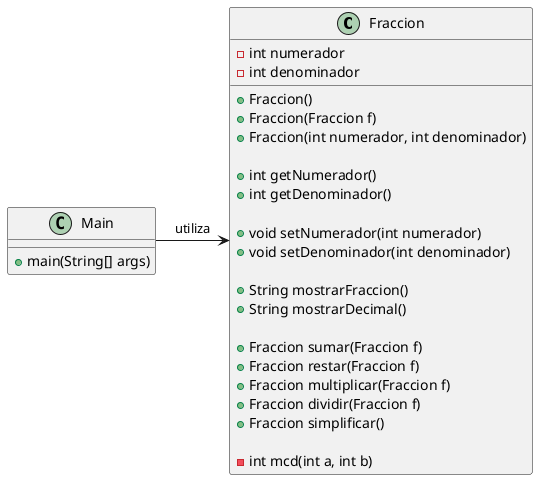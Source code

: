 @startuml Diagrama
class Fraccion {
    -int numerador
    -int denominador
    
    +Fraccion()
    +Fraccion(Fraccion f)
    +Fraccion(int numerador, int denominador)
    
    +int getNumerador()
    +int getDenominador()
    
    +void setNumerador(int numerador)
    +void setDenominador(int denominador)
    
    +String mostrarFraccion()
    +String mostrarDecimal()
    
    +Fraccion sumar(Fraccion f)
    +Fraccion restar(Fraccion f)
    +Fraccion multiplicar(Fraccion f)
    +Fraccion dividir(Fraccion f)
    +Fraccion simplificar()
    
    -int mcd(int a, int b)
}

class Main {
    +main(String[] args)
}

Main -> Fraccion : utiliza

@enduml